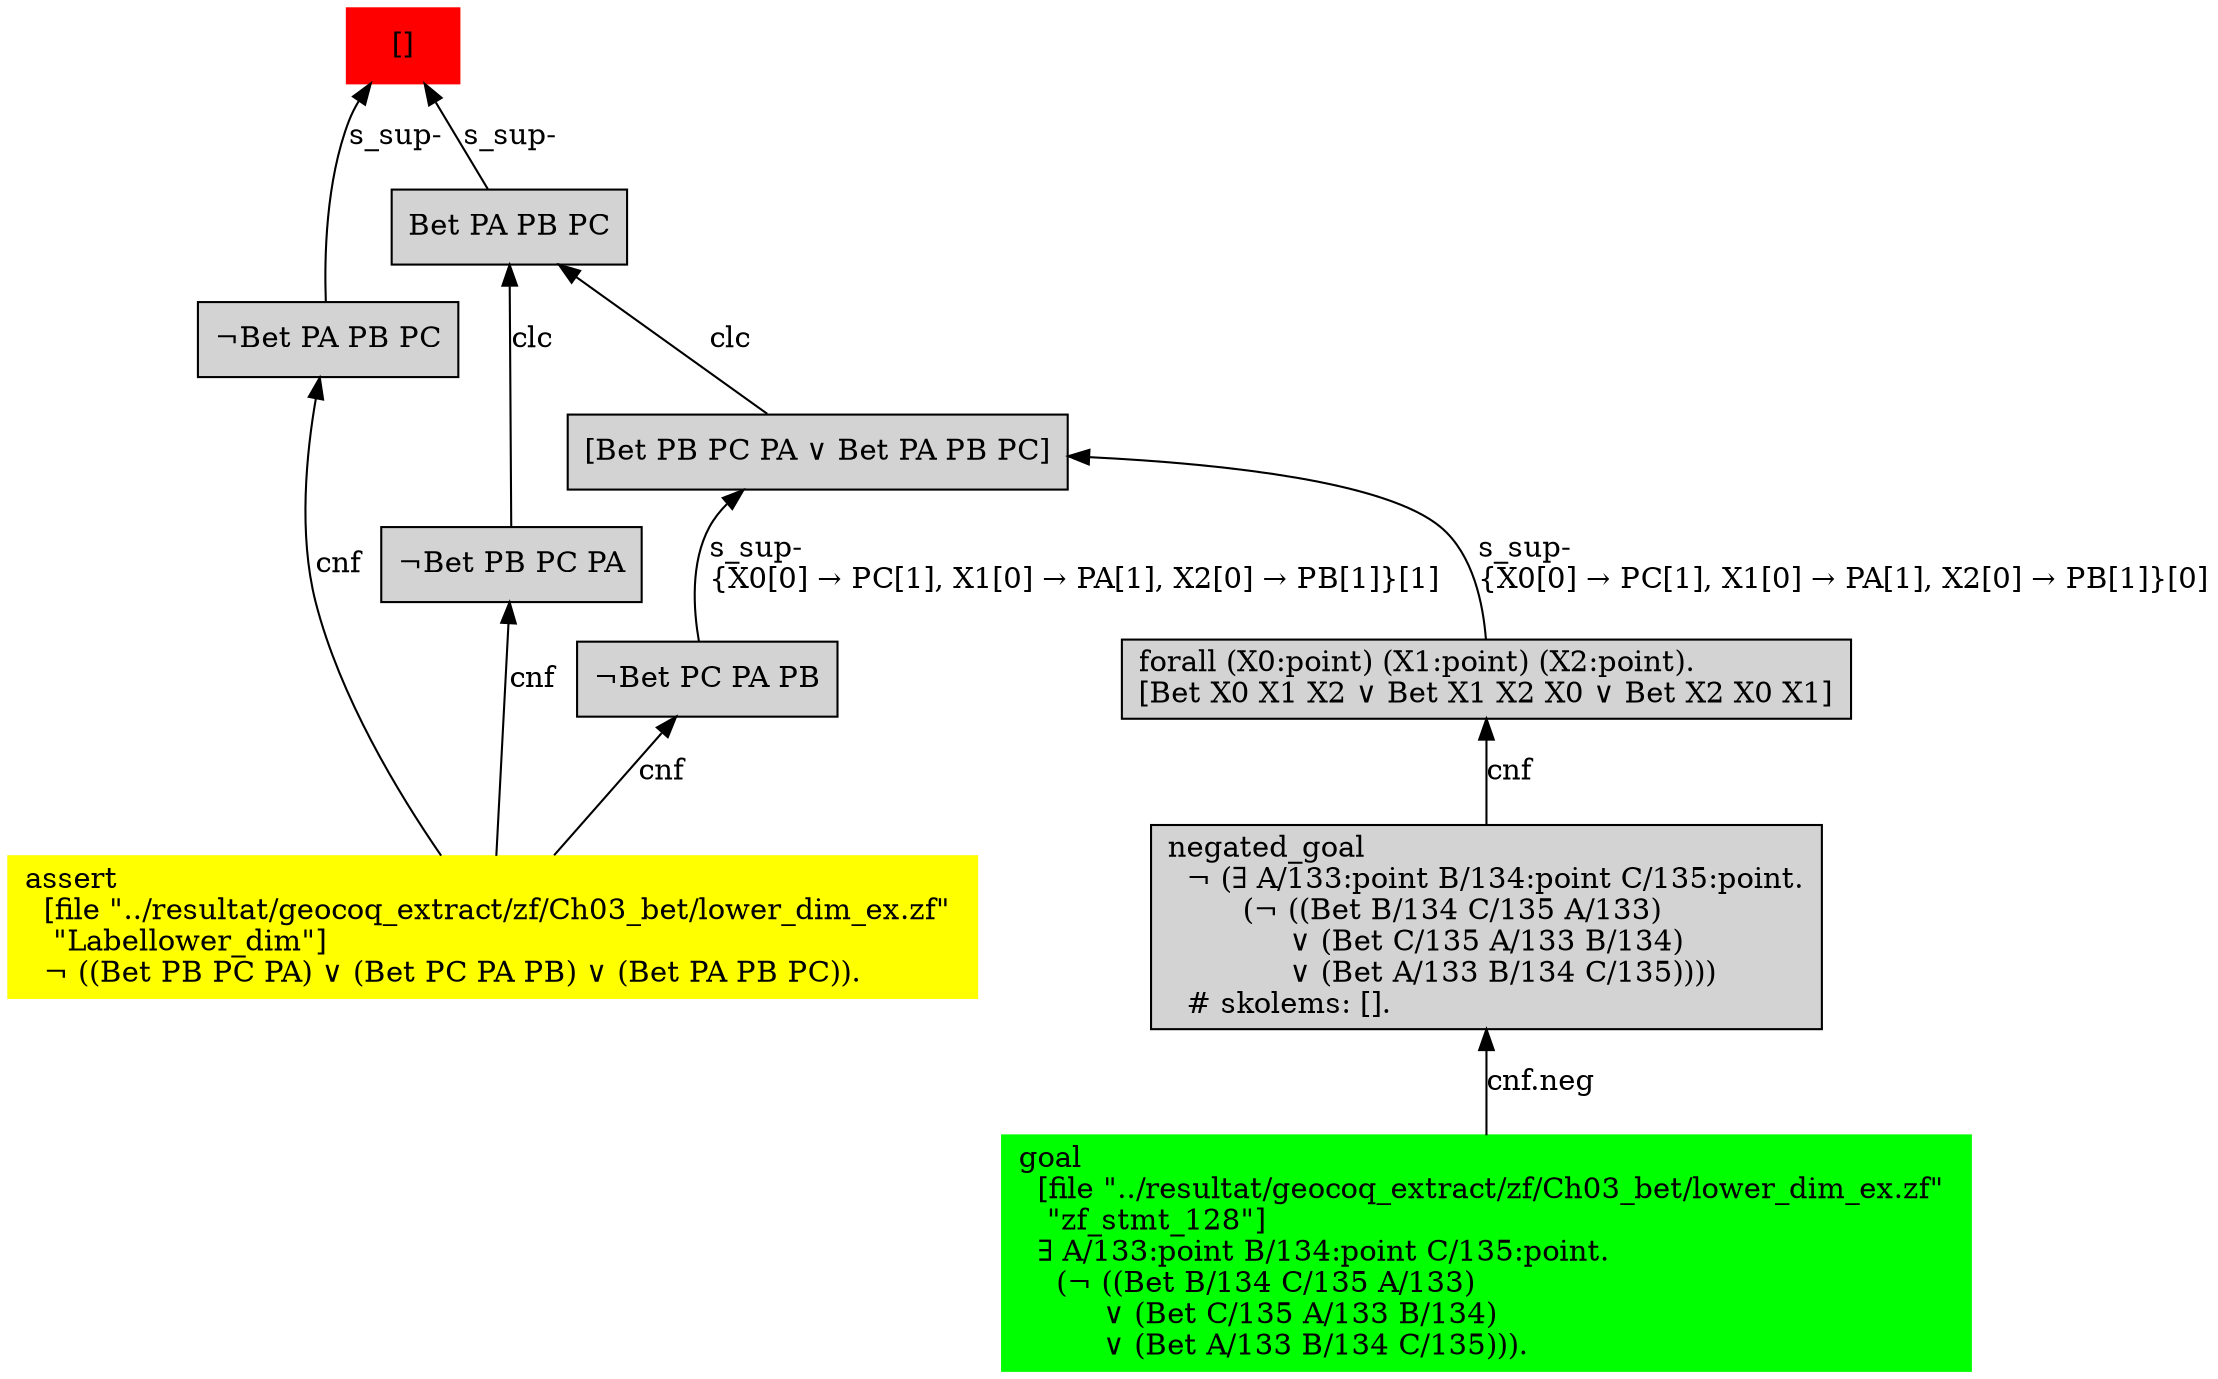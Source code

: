 digraph "unsat_graph" {
  vertex_0 [color=red, label="[]", shape=box, style=filled];
  vertex_0 -> vertex_1 [label="s_sup-\l", dir="back"];
  vertex_1 [shape=box, label="¬Bet PA PB PC\l", style=filled];
  vertex_1 -> vertex_2 [label="cnf", dir="back"];
  vertex_2 [color=yellow, shape=box, label="assert\l  [file \"../resultat/geocoq_extract/zf/Ch03_bet/lower_dim_ex.zf\" \l   \"Labellower_dim\"]\l  ¬ ((Bet PB PC PA) ∨ (Bet PC PA PB) ∨ (Bet PA PB PC)).\l", style=filled];
  vertex_0 -> vertex_3 [label="s_sup-\l", dir="back"];
  vertex_3 [shape=box, label="Bet PA PB PC\l", style=filled];
  vertex_3 -> vertex_4 [label="clc", dir="back"];
  vertex_4 [shape=box, label="¬Bet PB PC PA\l", style=filled];
  vertex_4 -> vertex_2 [label="cnf", dir="back"];
  vertex_3 -> vertex_5 [label="clc", dir="back"];
  vertex_5 [shape=box, label="[Bet PB PC PA ∨ Bet PA PB PC]\l", style=filled];
  vertex_5 -> vertex_6 [label="s_sup-\l\{X0[0] → PC[1], X1[0] → PA[1], X2[0] → PB[1]\}[1]\l", dir="back"];
  vertex_6 [shape=box, label="¬Bet PC PA PB\l", style=filled];
  vertex_6 -> vertex_2 [label="cnf", dir="back"];
  vertex_5 -> vertex_7 [label="s_sup-\l\{X0[0] → PC[1], X1[0] → PA[1], X2[0] → PB[1]\}[0]\l", dir="back"];
  vertex_7 [shape=box, label="forall (X0:point) (X1:point) (X2:point).\l[Bet X0 X1 X2 ∨ Bet X1 X2 X0 ∨ Bet X2 X0 X1]\l", style=filled];
  vertex_7 -> vertex_8 [label="cnf", dir="back"];
  vertex_8 [shape=box, label="negated_goal\l  ¬ (∃ A/133:point B/134:point C/135:point.\l        (¬ ((Bet B/134 C/135 A/133)\l             ∨ (Bet C/135 A/133 B/134)\l             ∨ (Bet A/133 B/134 C/135))))\l  # skolems: [].\l", style=filled];
  vertex_8 -> vertex_9 [label="cnf.neg", dir="back"];
  vertex_9 [color=green, shape=box, label="goal\l  [file \"../resultat/geocoq_extract/zf/Ch03_bet/lower_dim_ex.zf\" \l   \"zf_stmt_128\"]\l  ∃ A/133:point B/134:point C/135:point.\l    (¬ ((Bet B/134 C/135 A/133)\l         ∨ (Bet C/135 A/133 B/134)\l         ∨ (Bet A/133 B/134 C/135))).\l", style=filled];
  }


